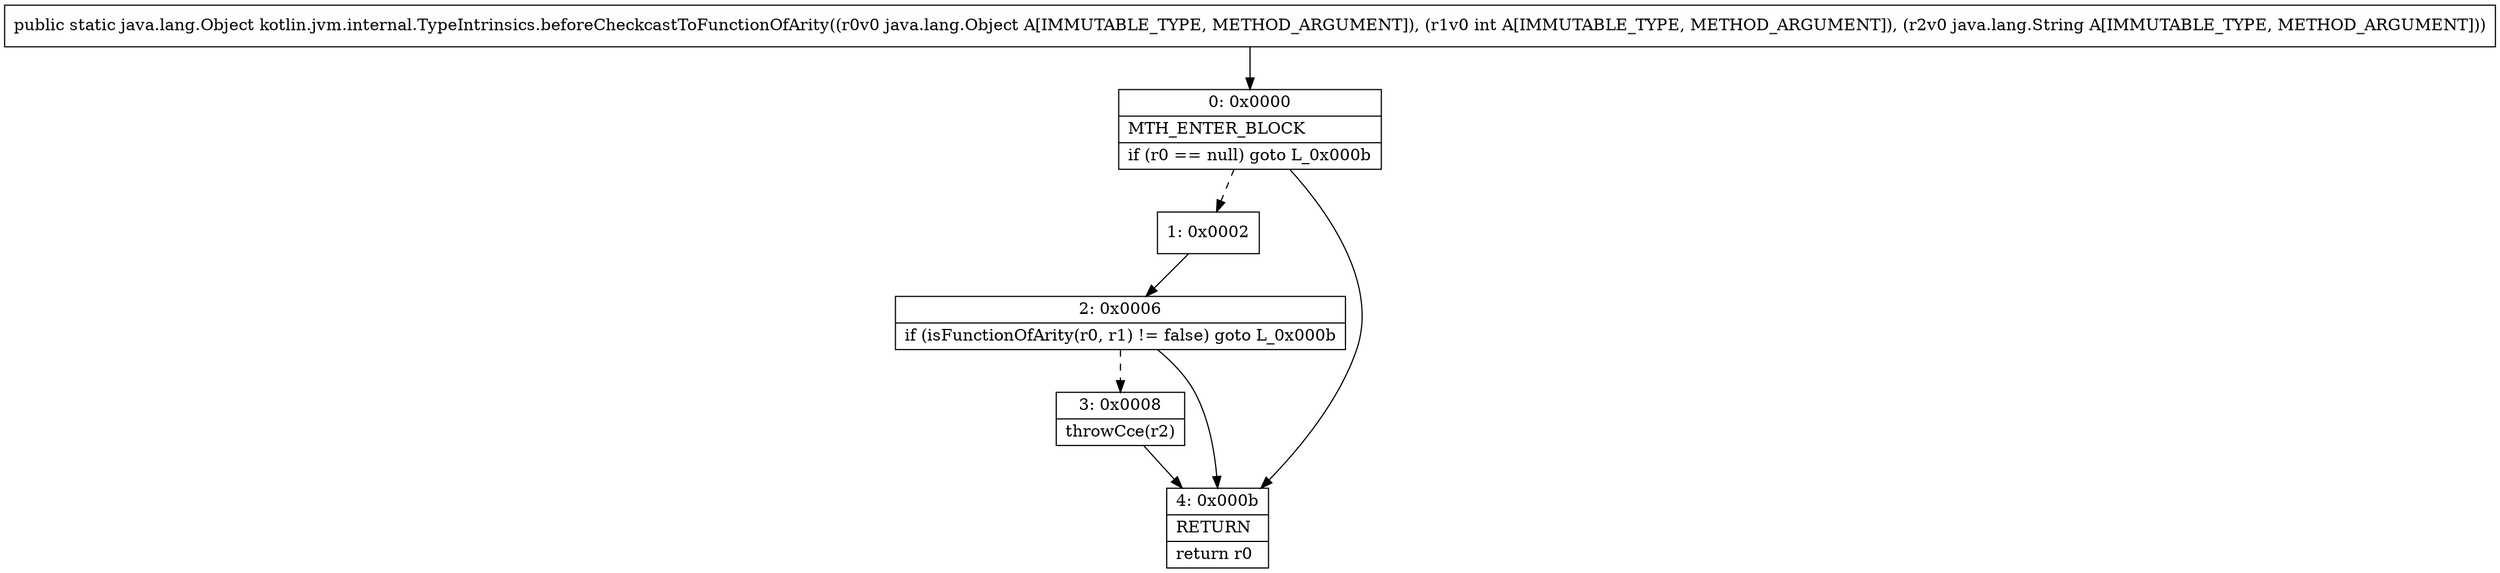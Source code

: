 digraph "CFG forkotlin.jvm.internal.TypeIntrinsics.beforeCheckcastToFunctionOfArity(Ljava\/lang\/Object;ILjava\/lang\/String;)Ljava\/lang\/Object;" {
Node_0 [shape=record,label="{0\:\ 0x0000|MTH_ENTER_BLOCK\l|if (r0 == null) goto L_0x000b\l}"];
Node_1 [shape=record,label="{1\:\ 0x0002}"];
Node_2 [shape=record,label="{2\:\ 0x0006|if (isFunctionOfArity(r0, r1) != false) goto L_0x000b\l}"];
Node_3 [shape=record,label="{3\:\ 0x0008|throwCce(r2)\l}"];
Node_4 [shape=record,label="{4\:\ 0x000b|RETURN\l|return r0\l}"];
MethodNode[shape=record,label="{public static java.lang.Object kotlin.jvm.internal.TypeIntrinsics.beforeCheckcastToFunctionOfArity((r0v0 java.lang.Object A[IMMUTABLE_TYPE, METHOD_ARGUMENT]), (r1v0 int A[IMMUTABLE_TYPE, METHOD_ARGUMENT]), (r2v0 java.lang.String A[IMMUTABLE_TYPE, METHOD_ARGUMENT])) }"];
MethodNode -> Node_0;
Node_0 -> Node_1[style=dashed];
Node_0 -> Node_4;
Node_1 -> Node_2;
Node_2 -> Node_3[style=dashed];
Node_2 -> Node_4;
Node_3 -> Node_4;
}

